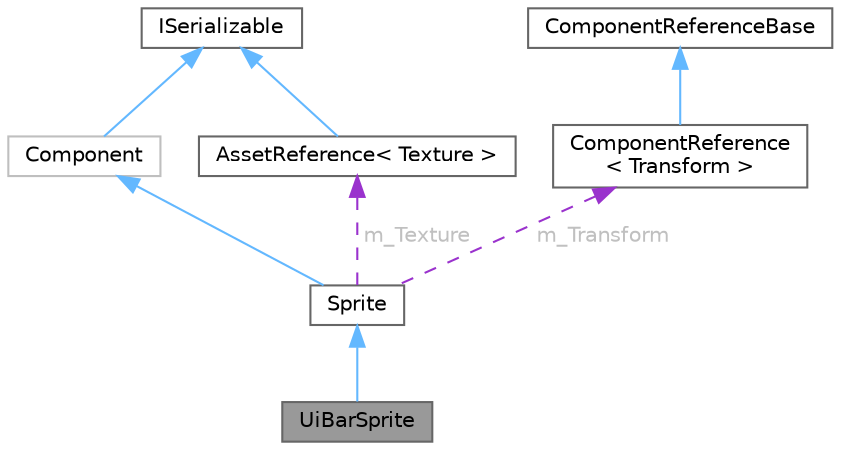 digraph "UiBarSprite"
{
 // LATEX_PDF_SIZE
  bgcolor="transparent";
  edge [fontname=Helvetica,fontsize=10,labelfontname=Helvetica,labelfontsize=10];
  node [fontname=Helvetica,fontsize=10,shape=box,height=0.2,width=0.4];
  Node1 [id="Node000001",label="UiBarSprite",height=0.2,width=0.4,color="gray40", fillcolor="grey60", style="filled", fontcolor="black",tooltip="sprite that renders a ui bar"];
  Node2 -> Node1 [id="edge1_Node000001_Node000002",dir="back",color="steelblue1",style="solid",tooltip=" "];
  Node2 [id="Node000002",label="Sprite",height=0.2,width=0.4,color="gray40", fillcolor="white", style="filled",URL="$d1/d6d/classSprite.html",tooltip="Stores mesh + texture, along with other data needed to draw a basic 2D sprite."];
  Node3 -> Node2 [id="edge2_Node000002_Node000003",dir="back",color="steelblue1",style="solid",tooltip=" "];
  Node3 [id="Node000003",label="Component",height=0.2,width=0.4,color="grey75", fillcolor="white", style="filled",URL="$d8/d6b/classComponent.html",tooltip=" "];
  Node4 -> Node3 [id="edge3_Node000003_Node000004",dir="back",color="steelblue1",style="solid",tooltip=" "];
  Node4 [id="Node000004",label="ISerializable",height=0.2,width=0.4,color="gray40", fillcolor="white", style="filled",URL="$db/df8/classISerializable.html",tooltip="interface for all serializable objects"];
  Node5 -> Node2 [id="edge4_Node000002_Node000005",dir="back",color="darkorchid3",style="dashed",tooltip=" ",label=" m_Texture",fontcolor="grey" ];
  Node5 [id="Node000005",label="AssetReference\< Texture \>",height=0.2,width=0.4,color="gray40", fillcolor="white", style="filled",URL="$d9/da4/classAssetReference.html",tooltip=" "];
  Node4 -> Node5 [id="edge5_Node000005_Node000004",dir="back",color="steelblue1",style="solid",tooltip=" "];
  Node6 -> Node2 [id="edge6_Node000002_Node000006",dir="back",color="darkorchid3",style="dashed",tooltip=" ",label=" m_Transform",fontcolor="grey" ];
  Node6 [id="Node000006",label="ComponentReference\l\< Transform \>",height=0.2,width=0.4,color="gray40", fillcolor="white", style="filled",URL="$df/d02/classComponentReference.html",tooltip=" "];
  Node7 -> Node6 [id="edge7_Node000006_Node000007",dir="back",color="steelblue1",style="solid",tooltip=" "];
  Node7 [id="Node000007",label="ComponentReferenceBase",height=0.2,width=0.4,color="gray40", fillcolor="white", style="filled",URL="$db/d86/classComponentReferenceBase.html",tooltip="abstract base class for templatized ComponentReferences"];
}
